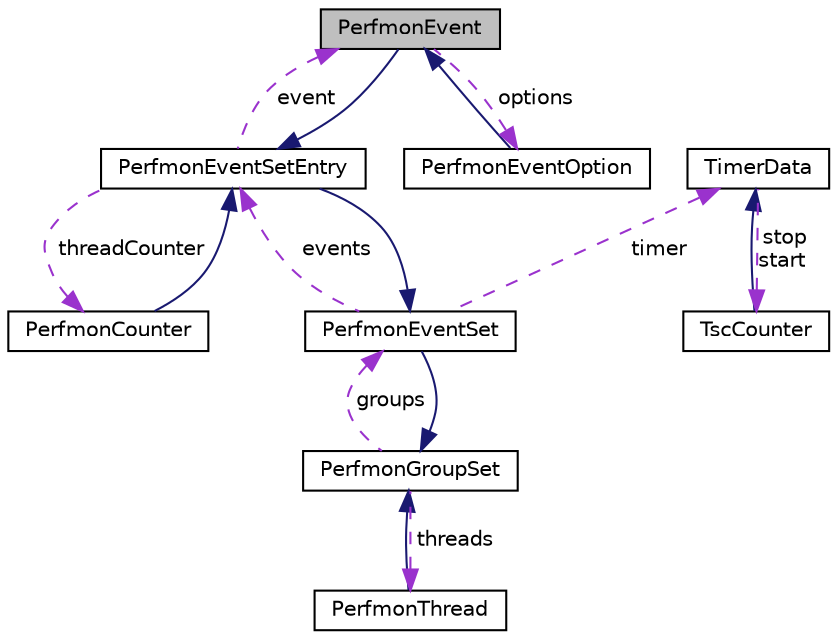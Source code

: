 digraph "PerfmonEvent"
{
  edge [fontname="Helvetica",fontsize="10",labelfontname="Helvetica",labelfontsize="10"];
  node [fontname="Helvetica",fontsize="10",shape=record];
  Node1 [label="PerfmonEvent",height=0.2,width=0.4,color="black", fillcolor="grey75", style="filled", fontcolor="black"];
  Node2 -> Node1 [dir="back",color="midnightblue",fontsize="10",style="solid",fontname="Helvetica"];
  Node2 [label="PerfmonEventSetEntry",height=0.2,width=0.4,color="black", fillcolor="white", style="filled",URL="$structPerfmonEventSetEntry.html",tooltip="Structure specifying an performance monitoring event. "];
  Node3 -> Node2 [dir="back",color="midnightblue",fontsize="10",style="solid",fontname="Helvetica"];
  Node3 [label="PerfmonEventSet",height=0.2,width=0.4,color="black", fillcolor="white", style="filled",URL="$structPerfmonEventSet.html",tooltip="Structure specifying an performance monitoring event group. "];
  Node4 -> Node3 [dir="back",color="midnightblue",fontsize="10",style="solid",fontname="Helvetica"];
  Node4 [label="PerfmonGroupSet",height=0.2,width=0.4,color="black", fillcolor="white", style="filled",URL="$structPerfmonGroupSet.html",tooltip="Structure specifying all performance monitoring event groups. "];
  Node3 -> Node4 [dir="back",color="darkorchid3",fontsize="10",style="dashed",label=" groups" ,fontname="Helvetica"];
  Node5 -> Node4 [dir="back",color="darkorchid3",fontsize="10",style="dashed",label=" threads" ,fontname="Helvetica"];
  Node5 [label="PerfmonThread",height=0.2,width=0.4,color="black", fillcolor="white", style="filled",URL="$structPerfmonThread.html",tooltip="Structure specifying thread to CPU relation. "];
  Node4 -> Node5 [dir="back",color="midnightblue",fontsize="10",style="solid",fontname="Helvetica"];
  Node2 -> Node3 [dir="back",color="darkorchid3",fontsize="10",style="dashed",label=" events" ,fontname="Helvetica"];
  Node6 -> Node3 [dir="back",color="darkorchid3",fontsize="10",style="dashed",label=" timer" ,fontname="Helvetica"];
  Node6 [label="TimerData",height=0.2,width=0.4,color="black", fillcolor="white", style="filled",URL="$structTimerData.html",tooltip="Struct defining the start and stop time of a time interval. "];
  Node7 -> Node6 [dir="back",color="darkorchid3",fontsize="10",style="dashed",label=" stop\nstart" ,fontname="Helvetica"];
  Node7 [label="TscCounter",height=0.2,width=0.4,color="black", fillcolor="white", style="filled",URL="$unionTscCounter.html",tooltip="Struct defining the start and stop time of a time interval. "];
  Node6 -> Node7 [dir="back",color="midnightblue",fontsize="10",style="solid",fontname="Helvetica"];
  Node8 -> Node2 [dir="back",color="darkorchid3",fontsize="10",style="dashed",label=" threadCounter" ,fontname="Helvetica"];
  Node8 [label="PerfmonCounter",height=0.2,width=0.4,color="black", fillcolor="white", style="filled",URL="$structPerfmonCounter.html",tooltip="Structure describing performance monitoring counter data. "];
  Node2 -> Node8 [dir="back",color="midnightblue",fontsize="10",style="solid",fontname="Helvetica"];
  Node1 -> Node2 [dir="back",color="darkorchid3",fontsize="10",style="dashed",label=" event" ,fontname="Helvetica"];
  Node9 -> Node1 [dir="back",color="darkorchid3",fontsize="10",style="dashed",label=" options" ,fontname="Helvetica"];
  Node9 [label="PerfmonEventOption",height=0.2,width=0.4,color="black", fillcolor="white", style="filled",URL="$structPerfmonEventOption.html",tooltip="Structure specifying event/counter options and their value. "];
  Node1 -> Node9 [dir="back",color="midnightblue",fontsize="10",style="solid",fontname="Helvetica"];
}
